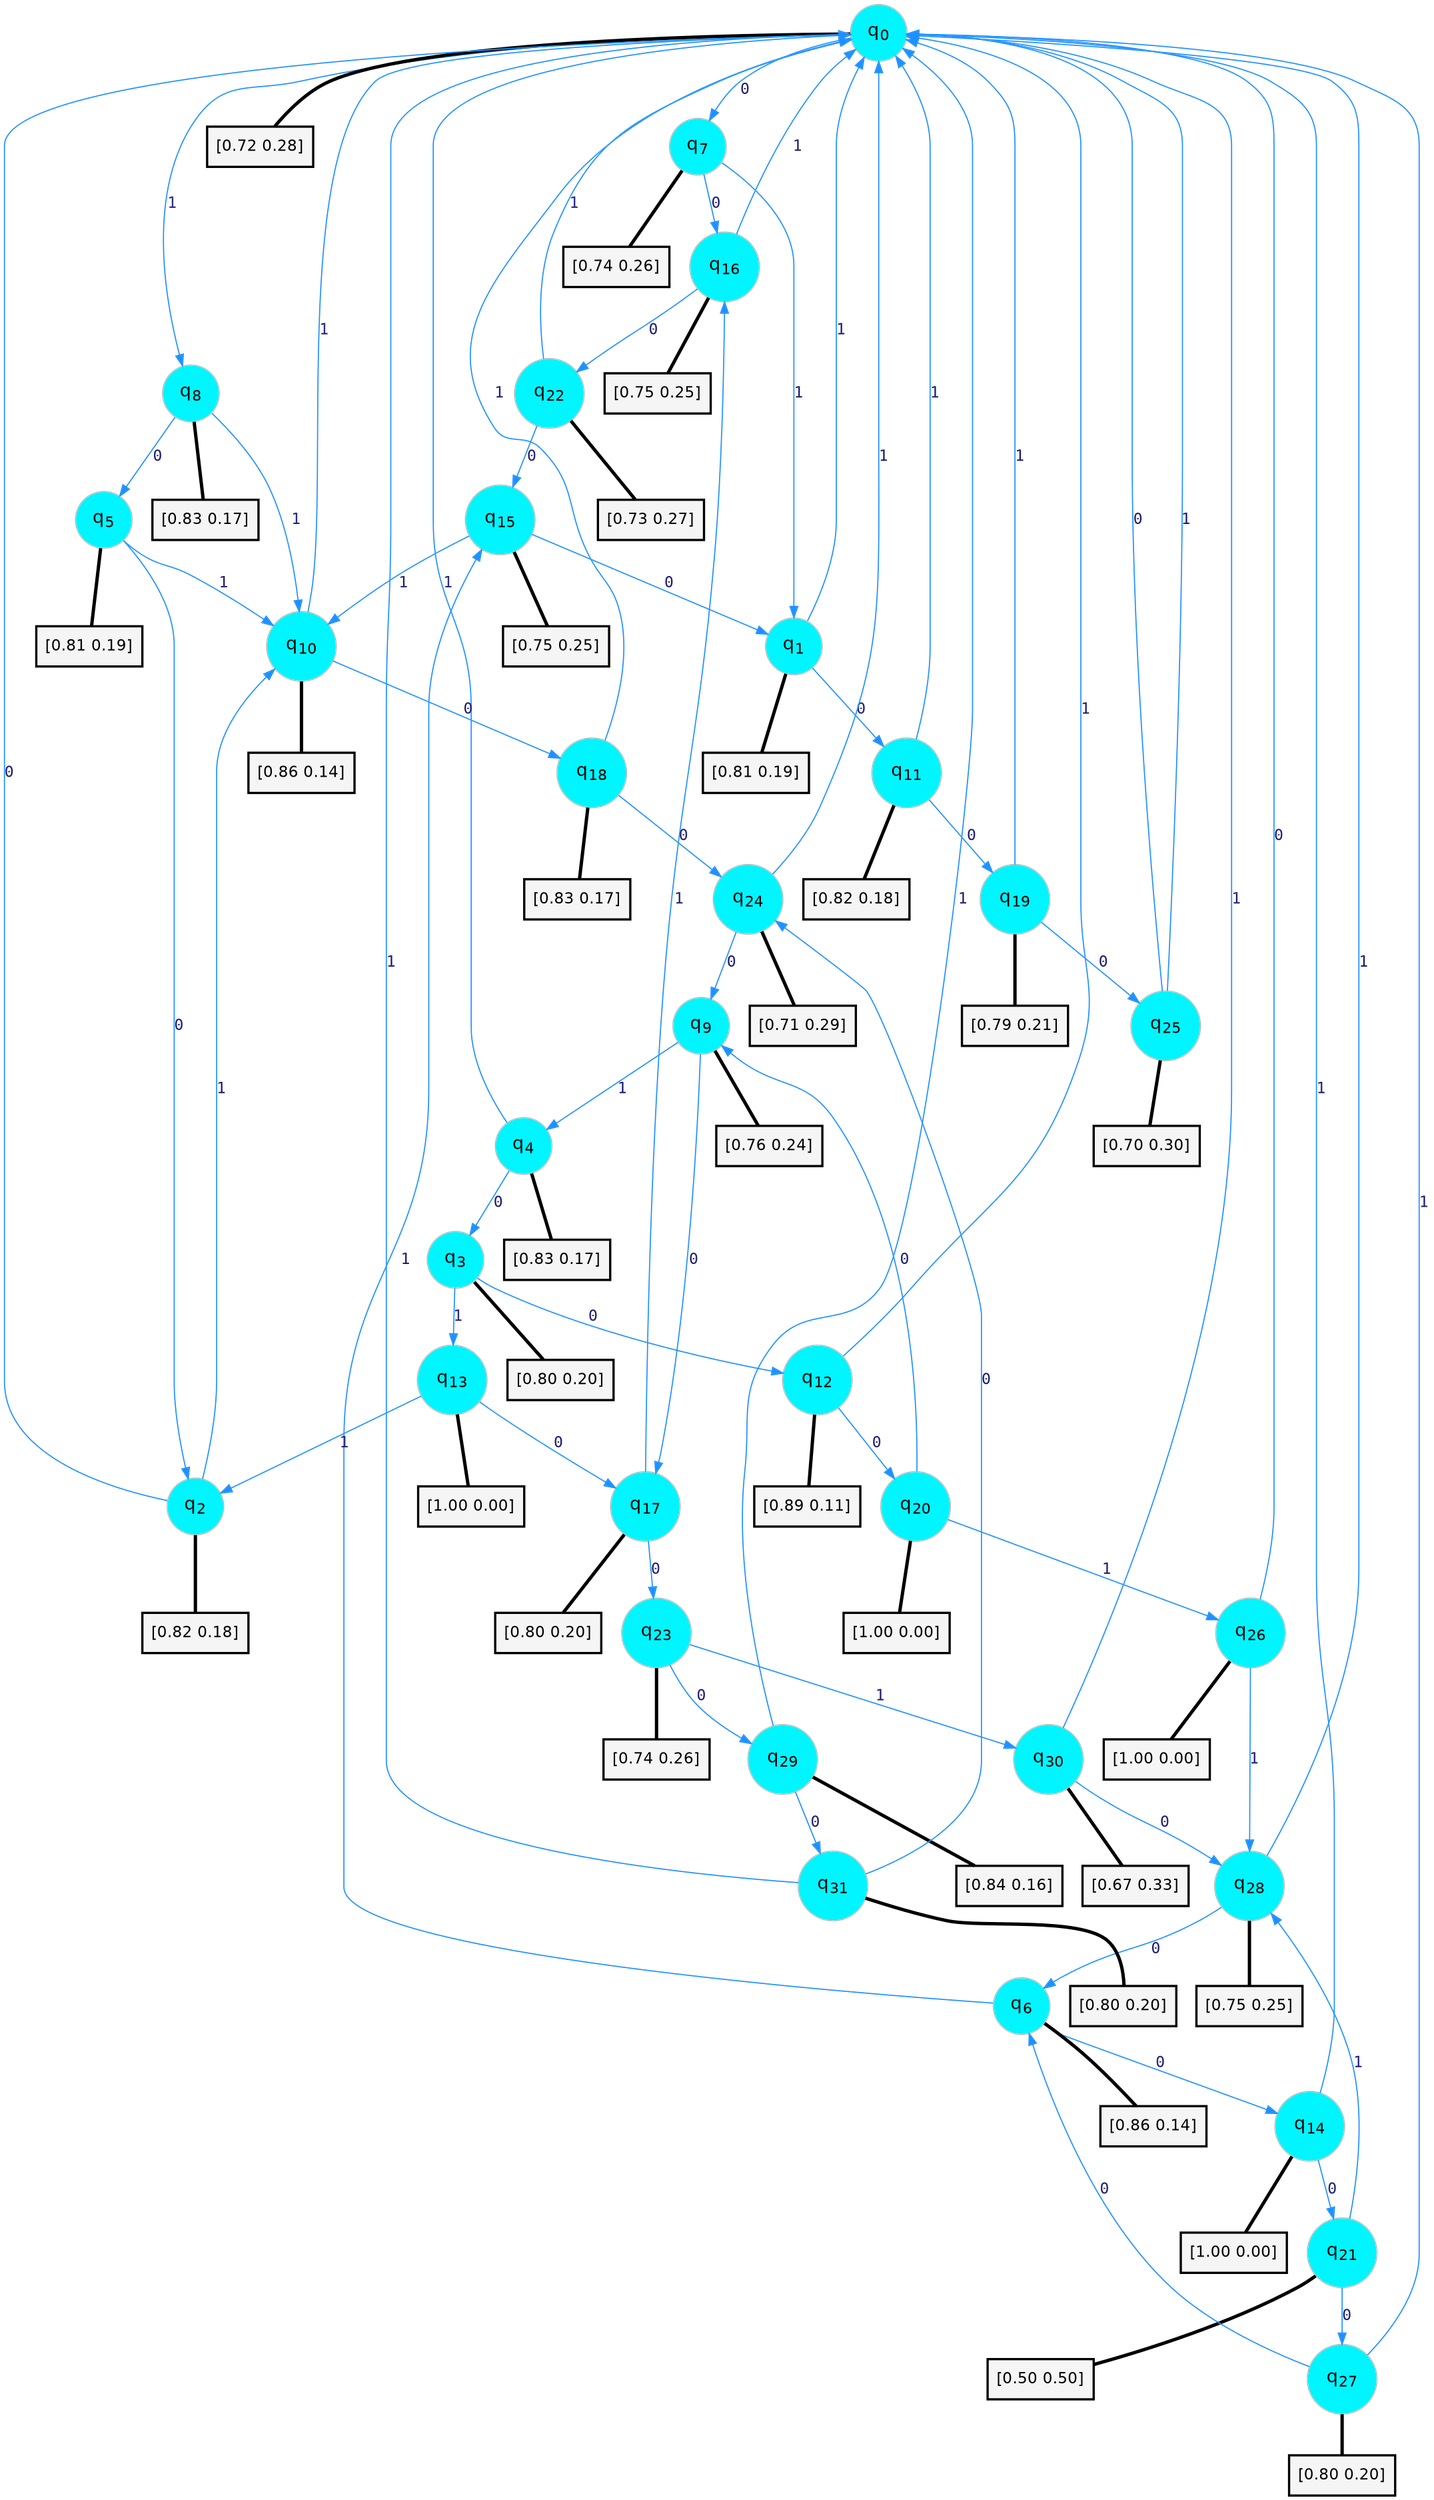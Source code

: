 digraph G {
graph [
bgcolor=transparent, dpi=300, rankdir=TD, size="40,25"];
node [
color=gray, fillcolor=turquoise1, fontcolor=black, fontname=Helvetica, fontsize=16, fontweight=bold, shape=circle, style=filled];
edge [
arrowsize=1, color=dodgerblue1, fontcolor=midnightblue, fontname=courier, fontweight=bold, penwidth=1, style=solid, weight=20];
0[label=<q<SUB>0</SUB>>];
1[label=<q<SUB>1</SUB>>];
2[label=<q<SUB>2</SUB>>];
3[label=<q<SUB>3</SUB>>];
4[label=<q<SUB>4</SUB>>];
5[label=<q<SUB>5</SUB>>];
6[label=<q<SUB>6</SUB>>];
7[label=<q<SUB>7</SUB>>];
8[label=<q<SUB>8</SUB>>];
9[label=<q<SUB>9</SUB>>];
10[label=<q<SUB>10</SUB>>];
11[label=<q<SUB>11</SUB>>];
12[label=<q<SUB>12</SUB>>];
13[label=<q<SUB>13</SUB>>];
14[label=<q<SUB>14</SUB>>];
15[label=<q<SUB>15</SUB>>];
16[label=<q<SUB>16</SUB>>];
17[label=<q<SUB>17</SUB>>];
18[label=<q<SUB>18</SUB>>];
19[label=<q<SUB>19</SUB>>];
20[label=<q<SUB>20</SUB>>];
21[label=<q<SUB>21</SUB>>];
22[label=<q<SUB>22</SUB>>];
23[label=<q<SUB>23</SUB>>];
24[label=<q<SUB>24</SUB>>];
25[label=<q<SUB>25</SUB>>];
26[label=<q<SUB>26</SUB>>];
27[label=<q<SUB>27</SUB>>];
28[label=<q<SUB>28</SUB>>];
29[label=<q<SUB>29</SUB>>];
30[label=<q<SUB>30</SUB>>];
31[label=<q<SUB>31</SUB>>];
32[label="[0.72 0.28]", shape=box,fontcolor=black, fontname=Helvetica, fontsize=14, penwidth=2, fillcolor=whitesmoke,color=black];
33[label="[0.81 0.19]", shape=box,fontcolor=black, fontname=Helvetica, fontsize=14, penwidth=2, fillcolor=whitesmoke,color=black];
34[label="[0.82 0.18]", shape=box,fontcolor=black, fontname=Helvetica, fontsize=14, penwidth=2, fillcolor=whitesmoke,color=black];
35[label="[0.80 0.20]", shape=box,fontcolor=black, fontname=Helvetica, fontsize=14, penwidth=2, fillcolor=whitesmoke,color=black];
36[label="[0.83 0.17]", shape=box,fontcolor=black, fontname=Helvetica, fontsize=14, penwidth=2, fillcolor=whitesmoke,color=black];
37[label="[0.81 0.19]", shape=box,fontcolor=black, fontname=Helvetica, fontsize=14, penwidth=2, fillcolor=whitesmoke,color=black];
38[label="[0.86 0.14]", shape=box,fontcolor=black, fontname=Helvetica, fontsize=14, penwidth=2, fillcolor=whitesmoke,color=black];
39[label="[0.74 0.26]", shape=box,fontcolor=black, fontname=Helvetica, fontsize=14, penwidth=2, fillcolor=whitesmoke,color=black];
40[label="[0.83 0.17]", shape=box,fontcolor=black, fontname=Helvetica, fontsize=14, penwidth=2, fillcolor=whitesmoke,color=black];
41[label="[0.76 0.24]", shape=box,fontcolor=black, fontname=Helvetica, fontsize=14, penwidth=2, fillcolor=whitesmoke,color=black];
42[label="[0.86 0.14]", shape=box,fontcolor=black, fontname=Helvetica, fontsize=14, penwidth=2, fillcolor=whitesmoke,color=black];
43[label="[0.82 0.18]", shape=box,fontcolor=black, fontname=Helvetica, fontsize=14, penwidth=2, fillcolor=whitesmoke,color=black];
44[label="[0.89 0.11]", shape=box,fontcolor=black, fontname=Helvetica, fontsize=14, penwidth=2, fillcolor=whitesmoke,color=black];
45[label="[1.00 0.00]", shape=box,fontcolor=black, fontname=Helvetica, fontsize=14, penwidth=2, fillcolor=whitesmoke,color=black];
46[label="[1.00 0.00]", shape=box,fontcolor=black, fontname=Helvetica, fontsize=14, penwidth=2, fillcolor=whitesmoke,color=black];
47[label="[0.75 0.25]", shape=box,fontcolor=black, fontname=Helvetica, fontsize=14, penwidth=2, fillcolor=whitesmoke,color=black];
48[label="[0.75 0.25]", shape=box,fontcolor=black, fontname=Helvetica, fontsize=14, penwidth=2, fillcolor=whitesmoke,color=black];
49[label="[0.80 0.20]", shape=box,fontcolor=black, fontname=Helvetica, fontsize=14, penwidth=2, fillcolor=whitesmoke,color=black];
50[label="[0.83 0.17]", shape=box,fontcolor=black, fontname=Helvetica, fontsize=14, penwidth=2, fillcolor=whitesmoke,color=black];
51[label="[0.79 0.21]", shape=box,fontcolor=black, fontname=Helvetica, fontsize=14, penwidth=2, fillcolor=whitesmoke,color=black];
52[label="[1.00 0.00]", shape=box,fontcolor=black, fontname=Helvetica, fontsize=14, penwidth=2, fillcolor=whitesmoke,color=black];
53[label="[0.50 0.50]", shape=box,fontcolor=black, fontname=Helvetica, fontsize=14, penwidth=2, fillcolor=whitesmoke,color=black];
54[label="[0.73 0.27]", shape=box,fontcolor=black, fontname=Helvetica, fontsize=14, penwidth=2, fillcolor=whitesmoke,color=black];
55[label="[0.74 0.26]", shape=box,fontcolor=black, fontname=Helvetica, fontsize=14, penwidth=2, fillcolor=whitesmoke,color=black];
56[label="[0.71 0.29]", shape=box,fontcolor=black, fontname=Helvetica, fontsize=14, penwidth=2, fillcolor=whitesmoke,color=black];
57[label="[0.70 0.30]", shape=box,fontcolor=black, fontname=Helvetica, fontsize=14, penwidth=2, fillcolor=whitesmoke,color=black];
58[label="[1.00 0.00]", shape=box,fontcolor=black, fontname=Helvetica, fontsize=14, penwidth=2, fillcolor=whitesmoke,color=black];
59[label="[0.80 0.20]", shape=box,fontcolor=black, fontname=Helvetica, fontsize=14, penwidth=2, fillcolor=whitesmoke,color=black];
60[label="[0.75 0.25]", shape=box,fontcolor=black, fontname=Helvetica, fontsize=14, penwidth=2, fillcolor=whitesmoke,color=black];
61[label="[0.84 0.16]", shape=box,fontcolor=black, fontname=Helvetica, fontsize=14, penwidth=2, fillcolor=whitesmoke,color=black];
62[label="[0.67 0.33]", shape=box,fontcolor=black, fontname=Helvetica, fontsize=14, penwidth=2, fillcolor=whitesmoke,color=black];
63[label="[0.80 0.20]", shape=box,fontcolor=black, fontname=Helvetica, fontsize=14, penwidth=2, fillcolor=whitesmoke,color=black];
0->7 [label=0];
0->8 [label=1];
0->32 [arrowhead=none, penwidth=3,color=black];
1->11 [label=0];
1->0 [label=1];
1->33 [arrowhead=none, penwidth=3,color=black];
2->0 [label=0];
2->10 [label=1];
2->34 [arrowhead=none, penwidth=3,color=black];
3->12 [label=0];
3->13 [label=1];
3->35 [arrowhead=none, penwidth=3,color=black];
4->3 [label=0];
4->0 [label=1];
4->36 [arrowhead=none, penwidth=3,color=black];
5->2 [label=0];
5->10 [label=1];
5->37 [arrowhead=none, penwidth=3,color=black];
6->14 [label=0];
6->15 [label=1];
6->38 [arrowhead=none, penwidth=3,color=black];
7->16 [label=0];
7->1 [label=1];
7->39 [arrowhead=none, penwidth=3,color=black];
8->5 [label=0];
8->10 [label=1];
8->40 [arrowhead=none, penwidth=3,color=black];
9->17 [label=0];
9->4 [label=1];
9->41 [arrowhead=none, penwidth=3,color=black];
10->18 [label=0];
10->0 [label=1];
10->42 [arrowhead=none, penwidth=3,color=black];
11->19 [label=0];
11->0 [label=1];
11->43 [arrowhead=none, penwidth=3,color=black];
12->20 [label=0];
12->0 [label=1];
12->44 [arrowhead=none, penwidth=3,color=black];
13->17 [label=0];
13->2 [label=1];
13->45 [arrowhead=none, penwidth=3,color=black];
14->21 [label=0];
14->0 [label=1];
14->46 [arrowhead=none, penwidth=3,color=black];
15->1 [label=0];
15->10 [label=1];
15->47 [arrowhead=none, penwidth=3,color=black];
16->22 [label=0];
16->0 [label=1];
16->48 [arrowhead=none, penwidth=3,color=black];
17->23 [label=0];
17->16 [label=1];
17->49 [arrowhead=none, penwidth=3,color=black];
18->24 [label=0];
18->0 [label=1];
18->50 [arrowhead=none, penwidth=3,color=black];
19->25 [label=0];
19->0 [label=1];
19->51 [arrowhead=none, penwidth=3,color=black];
20->9 [label=0];
20->26 [label=1];
20->52 [arrowhead=none, penwidth=3,color=black];
21->27 [label=0];
21->28 [label=1];
21->53 [arrowhead=none, penwidth=3,color=black];
22->15 [label=0];
22->0 [label=1];
22->54 [arrowhead=none, penwidth=3,color=black];
23->29 [label=0];
23->30 [label=1];
23->55 [arrowhead=none, penwidth=3,color=black];
24->9 [label=0];
24->0 [label=1];
24->56 [arrowhead=none, penwidth=3,color=black];
25->0 [label=0];
25->0 [label=1];
25->57 [arrowhead=none, penwidth=3,color=black];
26->0 [label=0];
26->28 [label=1];
26->58 [arrowhead=none, penwidth=3,color=black];
27->6 [label=0];
27->0 [label=1];
27->59 [arrowhead=none, penwidth=3,color=black];
28->6 [label=0];
28->0 [label=1];
28->60 [arrowhead=none, penwidth=3,color=black];
29->31 [label=0];
29->0 [label=1];
29->61 [arrowhead=none, penwidth=3,color=black];
30->28 [label=0];
30->0 [label=1];
30->62 [arrowhead=none, penwidth=3,color=black];
31->24 [label=0];
31->0 [label=1];
31->63 [arrowhead=none, penwidth=3,color=black];
}

